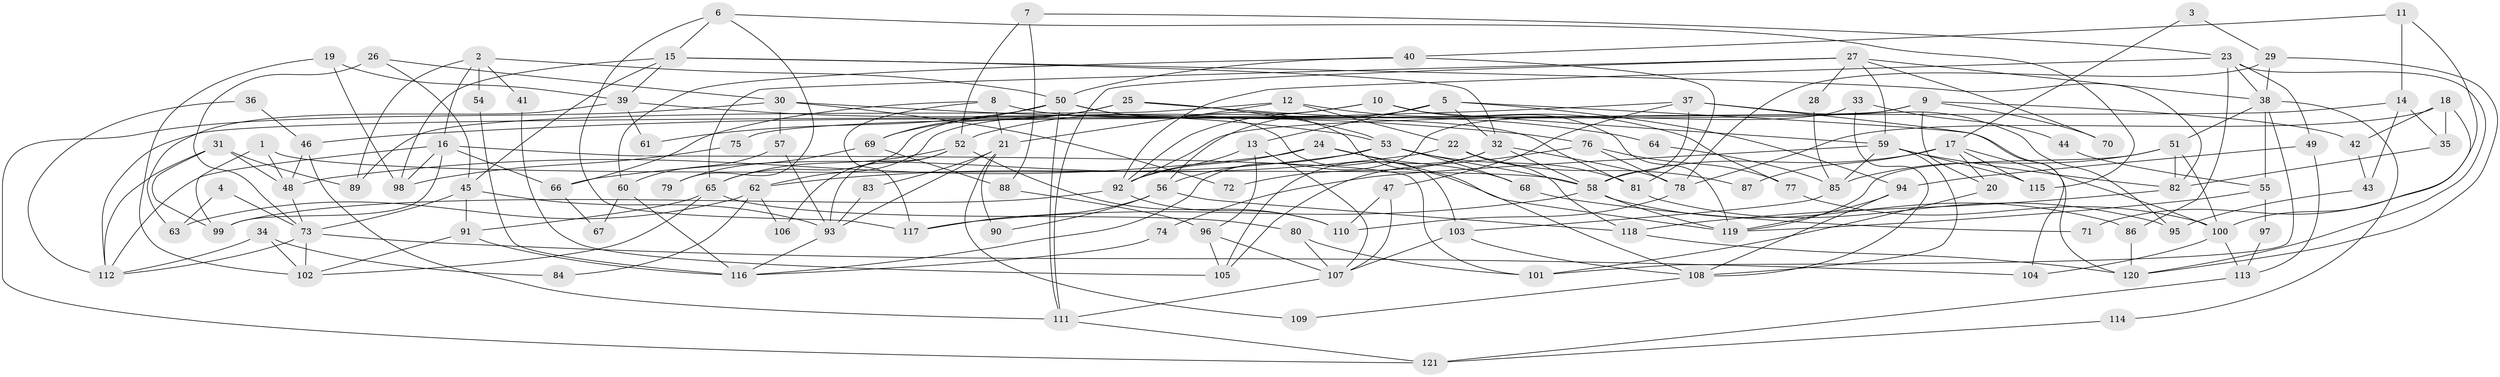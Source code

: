// coarse degree distribution, {4: 0.2222222222222222, 7: 0.08333333333333333, 11: 0.08333333333333333, 2: 0.08333333333333333, 10: 0.05555555555555555, 5: 0.05555555555555555, 12: 0.027777777777777776, 18: 0.027777777777777776, 14: 0.05555555555555555, 16: 0.027777777777777776, 6: 0.05555555555555555, 15: 0.027777777777777776, 9: 0.05555555555555555, 3: 0.08333333333333333, 13: 0.027777777777777776, 1: 0.027777777777777776}
// Generated by graph-tools (version 1.1) at 2025/18/03/04/25 18:18:41]
// undirected, 121 vertices, 242 edges
graph export_dot {
graph [start="1"]
  node [color=gray90,style=filled];
  1;
  2;
  3;
  4;
  5;
  6;
  7;
  8;
  9;
  10;
  11;
  12;
  13;
  14;
  15;
  16;
  17;
  18;
  19;
  20;
  21;
  22;
  23;
  24;
  25;
  26;
  27;
  28;
  29;
  30;
  31;
  32;
  33;
  34;
  35;
  36;
  37;
  38;
  39;
  40;
  41;
  42;
  43;
  44;
  45;
  46;
  47;
  48;
  49;
  50;
  51;
  52;
  53;
  54;
  55;
  56;
  57;
  58;
  59;
  60;
  61;
  62;
  63;
  64;
  65;
  66;
  67;
  68;
  69;
  70;
  71;
  72;
  73;
  74;
  75;
  76;
  77;
  78;
  79;
  80;
  81;
  82;
  83;
  84;
  85;
  86;
  87;
  88;
  89;
  90;
  91;
  92;
  93;
  94;
  95;
  96;
  97;
  98;
  99;
  100;
  101;
  102;
  103;
  104;
  105;
  106;
  107;
  108;
  109;
  110;
  111;
  112;
  113;
  114;
  115;
  116;
  117;
  118;
  119;
  120;
  121;
  1 -- 99;
  1 -- 58;
  1 -- 48;
  2 -- 50;
  2 -- 16;
  2 -- 41;
  2 -- 54;
  2 -- 89;
  3 -- 29;
  3 -- 17;
  4 -- 63;
  4 -- 73;
  5 -- 94;
  5 -- 32;
  5 -- 13;
  5 -- 56;
  5 -- 92;
  5 -- 120;
  6 -- 115;
  6 -- 15;
  6 -- 79;
  6 -- 117;
  7 -- 23;
  7 -- 52;
  7 -- 88;
  8 -- 117;
  8 -- 21;
  8 -- 66;
  8 -- 81;
  9 -- 112;
  9 -- 20;
  9 -- 42;
  9 -- 70;
  9 -- 75;
  10 -- 52;
  10 -- 119;
  10 -- 59;
  10 -- 62;
  11 -- 40;
  11 -- 14;
  11 -- 71;
  12 -- 89;
  12 -- 22;
  12 -- 21;
  12 -- 77;
  13 -- 107;
  13 -- 92;
  13 -- 96;
  14 -- 92;
  14 -- 43;
  14 -- 35;
  15 -- 32;
  15 -- 45;
  15 -- 39;
  15 -- 82;
  15 -- 98;
  16 -- 99;
  16 -- 98;
  16 -- 66;
  16 -- 101;
  16 -- 112;
  17 -- 58;
  17 -- 100;
  17 -- 20;
  17 -- 87;
  17 -- 115;
  18 -- 35;
  18 -- 100;
  18 -- 42;
  18 -- 78;
  19 -- 102;
  19 -- 39;
  19 -- 98;
  20 -- 101;
  21 -- 93;
  21 -- 83;
  21 -- 90;
  21 -- 109;
  22 -- 118;
  22 -- 66;
  22 -- 87;
  23 -- 92;
  23 -- 120;
  23 -- 38;
  23 -- 49;
  23 -- 86;
  24 -- 48;
  24 -- 92;
  24 -- 68;
  24 -- 119;
  25 -- 69;
  25 -- 53;
  25 -- 64;
  25 -- 65;
  26 -- 30;
  26 -- 73;
  26 -- 45;
  27 -- 38;
  27 -- 59;
  27 -- 28;
  27 -- 65;
  27 -- 70;
  27 -- 111;
  28 -- 85;
  29 -- 78;
  29 -- 38;
  29 -- 120;
  30 -- 76;
  30 -- 57;
  30 -- 72;
  30 -- 121;
  31 -- 48;
  31 -- 112;
  31 -- 89;
  31 -- 99;
  32 -- 58;
  32 -- 78;
  32 -- 72;
  32 -- 105;
  33 -- 108;
  33 -- 116;
  33 -- 44;
  34 -- 102;
  34 -- 112;
  34 -- 84;
  35 -- 82;
  36 -- 112;
  36 -- 46;
  37 -- 58;
  37 -- 47;
  37 -- 46;
  37 -- 95;
  37 -- 104;
  38 -- 101;
  38 -- 51;
  38 -- 55;
  38 -- 114;
  39 -- 53;
  39 -- 61;
  39 -- 63;
  40 -- 50;
  40 -- 81;
  40 -- 60;
  41 -- 105;
  42 -- 43;
  43 -- 95;
  44 -- 55;
  45 -- 91;
  45 -- 73;
  45 -- 93;
  46 -- 48;
  46 -- 111;
  47 -- 107;
  47 -- 110;
  48 -- 73;
  49 -- 94;
  49 -- 113;
  50 -- 111;
  50 -- 108;
  50 -- 61;
  50 -- 69;
  50 -- 103;
  51 -- 82;
  51 -- 85;
  51 -- 100;
  51 -- 119;
  52 -- 65;
  52 -- 110;
  52 -- 93;
  52 -- 106;
  53 -- 56;
  53 -- 58;
  53 -- 62;
  53 -- 68;
  53 -- 81;
  54 -- 116;
  55 -- 119;
  55 -- 97;
  56 -- 117;
  56 -- 90;
  56 -- 118;
  57 -- 93;
  57 -- 60;
  58 -- 119;
  58 -- 86;
  58 -- 117;
  59 -- 82;
  59 -- 74;
  59 -- 85;
  59 -- 108;
  59 -- 115;
  60 -- 116;
  60 -- 67;
  62 -- 63;
  62 -- 84;
  62 -- 106;
  64 -- 85;
  65 -- 80;
  65 -- 91;
  65 -- 102;
  66 -- 67;
  68 -- 71;
  69 -- 88;
  69 -- 79;
  73 -- 104;
  73 -- 102;
  73 -- 112;
  74 -- 116;
  75 -- 98;
  76 -- 77;
  76 -- 105;
  76 -- 78;
  77 -- 100;
  78 -- 110;
  80 -- 107;
  80 -- 101;
  81 -- 95;
  82 -- 118;
  83 -- 93;
  85 -- 103;
  86 -- 120;
  88 -- 96;
  91 -- 102;
  91 -- 116;
  92 -- 99;
  92 -- 110;
  93 -- 116;
  94 -- 108;
  94 -- 119;
  96 -- 107;
  96 -- 105;
  97 -- 113;
  100 -- 113;
  100 -- 104;
  103 -- 107;
  103 -- 108;
  107 -- 111;
  108 -- 109;
  111 -- 121;
  113 -- 121;
  114 -- 121;
  118 -- 120;
}
